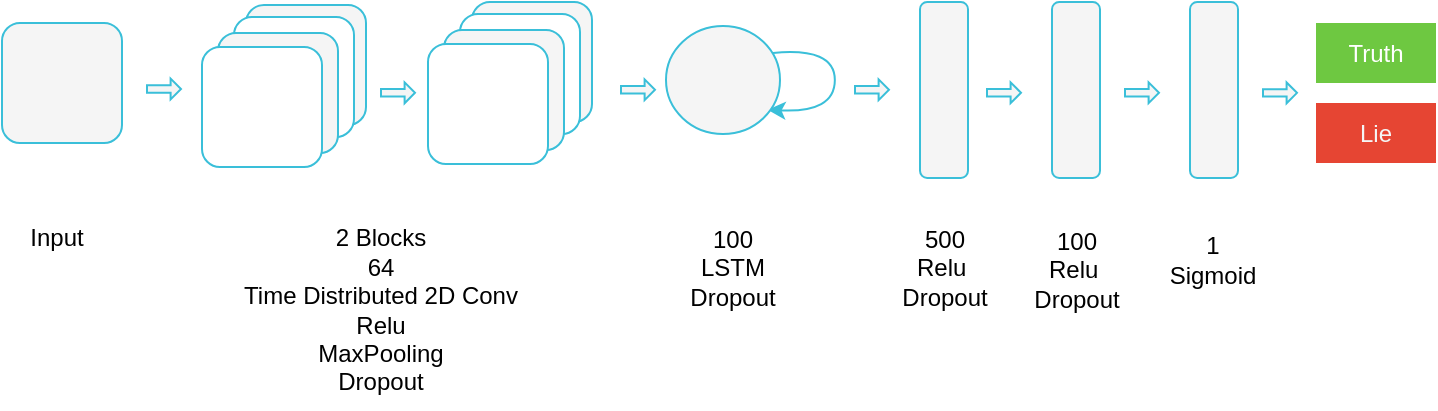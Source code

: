 <mxfile version="24.5.5" type="device">
  <diagram name="Page-1" id="OwpPxTnq-PRLa5YLK06M">
    <mxGraphModel dx="951" dy="501" grid="1" gridSize="3" guides="1" tooltips="1" connect="1" arrows="1" fold="1" page="1" pageScale="1" pageWidth="850" pageHeight="1100" math="0" shadow="0">
      <root>
        <mxCell id="0" />
        <mxCell id="1" parent="0" />
        <mxCell id="FRKMBVniFG-dgyeSCBkc-2" value="" style="rounded=1;whiteSpace=wrap;html=1;fillColor=#F5F5F5;fontColor=#333333;strokeColor=#3ABFD9;" vertex="1" parent="1">
          <mxGeometry x="72" y="457.5" width="60" height="60" as="geometry" />
        </mxCell>
        <mxCell id="FRKMBVniFG-dgyeSCBkc-5" value="" style="shape=flexArrow;endArrow=classic;html=1;rounded=0;strokeColor=#3ABFD9;fillColor=#F5F5F5;shadow=0;endWidth=5.717;endSize=1.398;width=3.7;" edge="1" parent="1">
          <mxGeometry width="50" height="50" relative="1" as="geometry">
            <mxPoint x="144" y="490.5" as="sourcePoint" />
            <mxPoint x="162" y="490.5" as="targetPoint" />
          </mxGeometry>
        </mxCell>
        <mxCell id="FRKMBVniFG-dgyeSCBkc-25" value="Input" style="text;html=1;align=center;verticalAlign=middle;resizable=0;points=[];autosize=1;strokeColor=none;fillColor=none;" vertex="1" parent="1">
          <mxGeometry x="76" y="551.5" width="45" height="27" as="geometry" />
        </mxCell>
        <mxCell id="FRKMBVniFG-dgyeSCBkc-26" value="" style="rounded=1;whiteSpace=wrap;html=1;fillColor=#F5F5F5;fontColor=#333333;strokeColor=#3ABFD9;" vertex="1" parent="1">
          <mxGeometry x="194" y="448.5" width="60" height="60" as="geometry" />
        </mxCell>
        <mxCell id="FRKMBVniFG-dgyeSCBkc-27" value="" style="rounded=1;whiteSpace=wrap;html=1;fillColor=#FFFFFF;fontColor=#333333;strokeColor=#3ABFD9;" vertex="1" parent="1">
          <mxGeometry x="188" y="454.5" width="60" height="60" as="geometry" />
        </mxCell>
        <mxCell id="FRKMBVniFG-dgyeSCBkc-28" value="" style="rounded=1;whiteSpace=wrap;html=1;fillColor=#F5F5F5;fontColor=#333333;strokeColor=#3ABFD9;" vertex="1" parent="1">
          <mxGeometry x="180" y="462.5" width="60" height="60" as="geometry" />
        </mxCell>
        <mxCell id="FRKMBVniFG-dgyeSCBkc-29" value="" style="rounded=1;whiteSpace=wrap;html=1;fillColor=#FFFFFF;fontColor=#333333;strokeColor=#3ABFD9;" vertex="1" parent="1">
          <mxGeometry x="172" y="469.5" width="60" height="60" as="geometry" />
        </mxCell>
        <mxCell id="FRKMBVniFG-dgyeSCBkc-31" value="" style="rounded=1;whiteSpace=wrap;html=1;fillColor=#F5F5F5;fontColor=#333333;strokeColor=#3ABFD9;" vertex="1" parent="1">
          <mxGeometry x="307" y="447" width="60" height="60" as="geometry" />
        </mxCell>
        <mxCell id="FRKMBVniFG-dgyeSCBkc-32" value="" style="rounded=1;whiteSpace=wrap;html=1;fillColor=#FFFFFF;fontColor=#333333;strokeColor=#3ABFD9;" vertex="1" parent="1">
          <mxGeometry x="301" y="453" width="60" height="60" as="geometry" />
        </mxCell>
        <mxCell id="FRKMBVniFG-dgyeSCBkc-33" value="" style="rounded=1;whiteSpace=wrap;html=1;fillColor=#F5F5F5;fontColor=#333333;strokeColor=#3ABFD9;" vertex="1" parent="1">
          <mxGeometry x="293" y="461" width="60" height="60" as="geometry" />
        </mxCell>
        <mxCell id="FRKMBVniFG-dgyeSCBkc-34" value="" style="rounded=1;whiteSpace=wrap;html=1;fillColor=#FFFFFF;fontColor=#333333;strokeColor=#3ABFD9;" vertex="1" parent="1">
          <mxGeometry x="285" y="468" width="60" height="60" as="geometry" />
        </mxCell>
        <mxCell id="FRKMBVniFG-dgyeSCBkc-35" value="&lt;div&gt;2 Blocks&lt;/div&gt;&lt;div&gt;64&lt;/div&gt;Time Distributed 2D Conv&lt;div&gt;Relu&lt;/div&gt;&lt;div&gt;MaxPooling&lt;/div&gt;&lt;div&gt;Dropout&lt;/div&gt;" style="text;html=1;align=center;verticalAlign=middle;resizable=0;points=[];autosize=1;strokeColor=none;fillColor=none;" vertex="1" parent="1">
          <mxGeometry x="183" y="551.5" width="156" height="99" as="geometry" />
        </mxCell>
        <mxCell id="FRKMBVniFG-dgyeSCBkc-41" value="" style="endArrow=classic;html=1;rounded=0;entryX=0.891;entryY=0.776;entryDx=0;entryDy=0;exitX=0.938;exitY=0.249;exitDx=0;exitDy=0;exitPerimeter=0;entryPerimeter=0;curved=1;strokeColor=#3ABFD9;" edge="1" parent="1" source="FRKMBVniFG-dgyeSCBkc-42" target="FRKMBVniFG-dgyeSCBkc-42">
          <mxGeometry width="50" height="50" relative="1" as="geometry">
            <mxPoint x="455.0" y="469.66" as="sourcePoint" />
            <mxPoint x="455.54" y="502.13" as="targetPoint" />
            <Array as="points">
              <mxPoint x="488.42" y="469.5" />
              <mxPoint x="488.42" y="502.5" />
            </Array>
          </mxGeometry>
        </mxCell>
        <mxCell id="FRKMBVniFG-dgyeSCBkc-42" value="" style="ellipse;whiteSpace=wrap;html=1;strokeColor=#3ABFD9;fillColor=#f5f5f5;" vertex="1" parent="1">
          <mxGeometry x="404.0" y="459" width="57" height="54" as="geometry" />
        </mxCell>
        <mxCell id="FRKMBVniFG-dgyeSCBkc-44" value="&lt;div&gt;100&lt;/div&gt;&lt;div&gt;LSTM&lt;/div&gt;&lt;div&gt;Dropout&lt;/div&gt;" style="text;html=1;align=center;verticalAlign=middle;resizable=0;points=[];autosize=1;strokeColor=none;fillColor=none;" vertex="1" parent="1">
          <mxGeometry x="405" y="551.5" width="63" height="57" as="geometry" />
        </mxCell>
        <mxCell id="FRKMBVniFG-dgyeSCBkc-51" value="" style="shape=flexArrow;endArrow=classic;html=1;rounded=0;strokeColor=#3ABFD9;fillColor=#F5F5F5;shadow=0;endWidth=5.717;endSize=1.398;width=3.7;" edge="1" parent="1">
          <mxGeometry width="50" height="50" relative="1" as="geometry">
            <mxPoint x="261" y="492.4" as="sourcePoint" />
            <mxPoint x="279" y="492.4" as="targetPoint" />
          </mxGeometry>
        </mxCell>
        <mxCell id="FRKMBVniFG-dgyeSCBkc-52" value="" style="shape=flexArrow;endArrow=classic;html=1;rounded=0;strokeColor=#3ABFD9;fillColor=#F5F5F5;shadow=0;endWidth=5.717;endSize=1.398;width=3.7;" edge="1" parent="1">
          <mxGeometry width="50" height="50" relative="1" as="geometry">
            <mxPoint x="381" y="490.89" as="sourcePoint" />
            <mxPoint x="399" y="490.89" as="targetPoint" />
          </mxGeometry>
        </mxCell>
        <mxCell id="FRKMBVniFG-dgyeSCBkc-53" value="" style="shape=flexArrow;endArrow=classic;html=1;rounded=0;strokeColor=#3ABFD9;fillColor=#F5F5F5;shadow=0;endWidth=5.717;endSize=1.398;width=3.7;" edge="1" parent="1">
          <mxGeometry width="50" height="50" relative="1" as="geometry">
            <mxPoint x="498" y="490.88" as="sourcePoint" />
            <mxPoint x="516" y="490.88" as="targetPoint" />
          </mxGeometry>
        </mxCell>
        <mxCell id="FRKMBVniFG-dgyeSCBkc-54" value="" style="shape=flexArrow;endArrow=classic;html=1;rounded=0;strokeColor=#3ABFD9;fillColor=#F5F5F5;shadow=0;endWidth=5.717;endSize=1.398;width=3.7;" edge="1" parent="1">
          <mxGeometry width="50" height="50" relative="1" as="geometry">
            <mxPoint x="564" y="492.38" as="sourcePoint" />
            <mxPoint x="582" y="492.38" as="targetPoint" />
          </mxGeometry>
        </mxCell>
        <mxCell id="FRKMBVniFG-dgyeSCBkc-55" value="" style="shape=flexArrow;endArrow=classic;html=1;rounded=0;strokeColor=#3ABFD9;fillColor=#F5F5F5;shadow=0;endWidth=5.717;endSize=1.398;width=3.7;" edge="1" parent="1">
          <mxGeometry width="50" height="50" relative="1" as="geometry">
            <mxPoint x="633" y="492.38" as="sourcePoint" />
            <mxPoint x="651" y="492.38" as="targetPoint" />
          </mxGeometry>
        </mxCell>
        <mxCell id="FRKMBVniFG-dgyeSCBkc-56" value="" style="shape=flexArrow;endArrow=classic;html=1;rounded=0;strokeColor=#3ABFD9;fillColor=#F5F5F5;shadow=0;endWidth=5.717;endSize=1.398;width=3.7;" edge="1" parent="1">
          <mxGeometry width="50" height="50" relative="1" as="geometry">
            <mxPoint x="702" y="492.42" as="sourcePoint" />
            <mxPoint x="720" y="492.42" as="targetPoint" />
          </mxGeometry>
        </mxCell>
        <mxCell id="FRKMBVniFG-dgyeSCBkc-57" value="&lt;font color=&quot;#ffffff&quot;&gt;Truth&lt;/font&gt;" style="rounded=0;whiteSpace=wrap;html=1;fillColor=#6ec841;strokeColor=none;" vertex="1" parent="1">
          <mxGeometry x="729" y="457.5" width="60" height="30" as="geometry" />
        </mxCell>
        <mxCell id="FRKMBVniFG-dgyeSCBkc-58" value="&lt;font color=&quot;#f5f5f5&quot;&gt;Lie&lt;/font&gt;" style="rounded=0;whiteSpace=wrap;html=1;fillColor=#e64533;strokeColor=none;" vertex="1" parent="1">
          <mxGeometry x="729" y="497.5" width="60" height="30" as="geometry" />
        </mxCell>
        <mxCell id="FRKMBVniFG-dgyeSCBkc-59" value="" style="rounded=1;whiteSpace=wrap;html=1;fillColor=#F5F5F5;fontColor=#333333;strokeColor=#3ABFD9;" vertex="1" parent="1">
          <mxGeometry x="531" y="447" width="24" height="88" as="geometry" />
        </mxCell>
        <mxCell id="FRKMBVniFG-dgyeSCBkc-60" value="" style="rounded=1;whiteSpace=wrap;html=1;fillColor=#F5F5F5;fontColor=#333333;strokeColor=#3ABFD9;" vertex="1" parent="1">
          <mxGeometry x="597" y="447" width="24" height="88" as="geometry" />
        </mxCell>
        <mxCell id="FRKMBVniFG-dgyeSCBkc-61" value="" style="rounded=1;whiteSpace=wrap;html=1;fillColor=#F5F5F5;fontColor=#333333;strokeColor=#3ABFD9;" vertex="1" parent="1">
          <mxGeometry x="666" y="447" width="24" height="88" as="geometry" />
        </mxCell>
        <mxCell id="FRKMBVniFG-dgyeSCBkc-62" value="&lt;div&gt;500&lt;/div&gt;&lt;div&gt;Relu&amp;nbsp;&lt;/div&gt;&lt;div&gt;Dropout&lt;/div&gt;" style="text;html=1;align=center;verticalAlign=middle;resizable=0;points=[];autosize=1;strokeColor=none;fillColor=none;" vertex="1" parent="1">
          <mxGeometry x="511.5" y="551.5" width="63" height="57" as="geometry" />
        </mxCell>
        <mxCell id="FRKMBVniFG-dgyeSCBkc-63" value="&lt;div&gt;100&lt;/div&gt;&lt;div&gt;Relu&amp;nbsp;&lt;/div&gt;&lt;div&gt;Dropout&lt;/div&gt;" style="text;html=1;align=center;verticalAlign=middle;resizable=0;points=[];autosize=1;strokeColor=none;fillColor=none;" vertex="1" parent="1">
          <mxGeometry x="577.5" y="552.5" width="63" height="57" as="geometry" />
        </mxCell>
        <mxCell id="FRKMBVniFG-dgyeSCBkc-64" value="&lt;div&gt;1&lt;/div&gt;&lt;div&gt;Sigmoid&lt;/div&gt;" style="text;html=1;align=center;verticalAlign=middle;resizable=0;points=[];autosize=1;strokeColor=none;fillColor=none;" vertex="1" parent="1">
          <mxGeometry x="645" y="555" width="63" height="42" as="geometry" />
        </mxCell>
      </root>
    </mxGraphModel>
  </diagram>
</mxfile>
